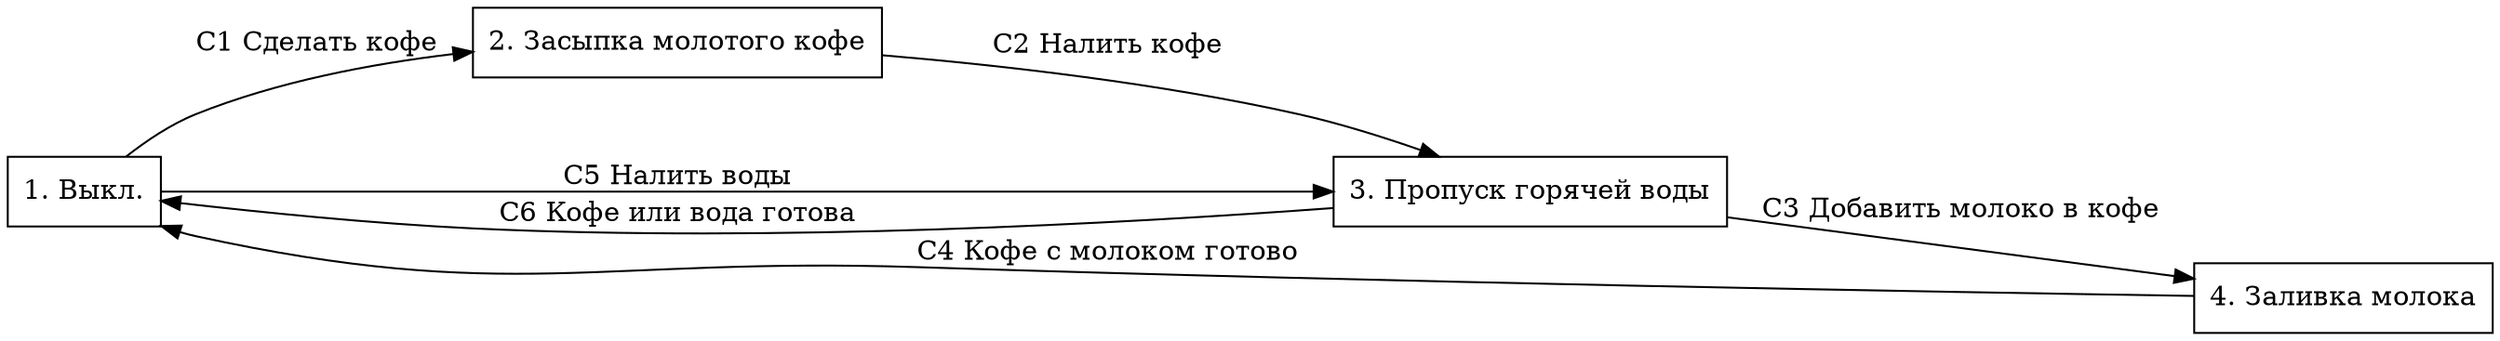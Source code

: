 digraph {
    rankdir = LR

    off [shape=box, label="1. Выкл."]
    coffe [shape=box, label="2. Засыпка молотого кофе"]
    water [shape=box, label="3. Пропуск горячей воды"]
    milk [shape=box, label="4. Заливка молока"]

    off -> coffe [label="C1 Сделать кофе"]
    coffe -> water [label="C2 Налить кофе"]
    water -> milk [label="C3 Добавить молоко в кофе"]
    milk -> off [label="C4 Кофе с молоком готово"]
    off -> water [label="C5 Налить воды"]
    water -> off [label="C6 Кофе или вода готова"]
}
